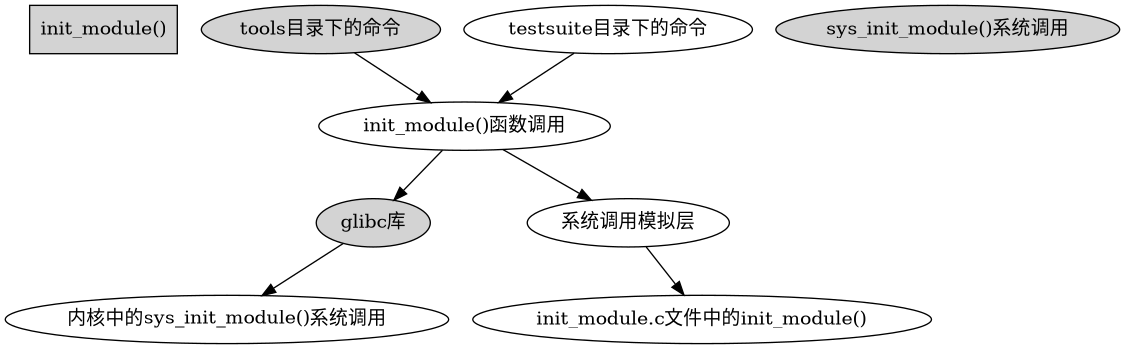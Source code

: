 digraph G {

	size="7.5 7.5";  
	
	"init_module()" [shape="box" style="filled" gradientangle=90];

	"tools目录下的命令" [style="filled" gradientangle=30 ];
	"sys_init_module()系统调用" [style="filled" gradientangle=30];
	"glibc库" [style="filled" gradientangle=30 ];

	"testsuite目录下的命令" -> "init_module()函数调用";
	"tools目录下的命令" -> "init_module()函数调用";

	
	"init_module()函数调用" -> glibc库 -> "内核中的sys_init_module()系统调用"
	"init_module()函数调用" -> 系统调用模拟层 -> "init_module.c文件中的init_module()"

}
